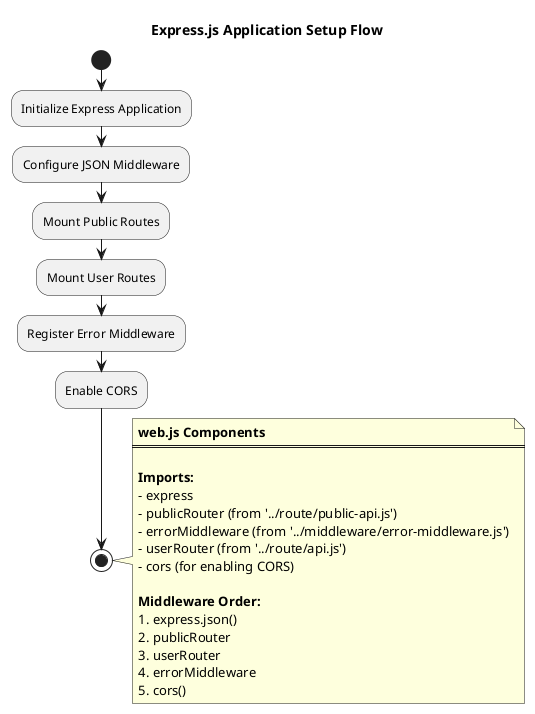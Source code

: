 @startuml Express.js Application Flow

title Express.js Application Setup Flow

start

:Initialize Express Application;
:Configure JSON Middleware;
:Mount Public Routes;
:Mount User Routes;
:Register Error Middleware;
:Enable CORS;

stop

note right
  **web.js Components**
  ====
  
  **Imports:**
  - express
  - publicRouter (from '../route/public-api.js')
  - errorMiddleware (from '../middleware/error-middleware.js')
  - userRouter (from '../route/api.js')
  - cors (for enabling CORS)
  
  **Middleware Order:**
  1. express.json()
  2. publicRouter
  3. userRouter
  4. errorMiddleware
  5. cors()
end note

@enduml